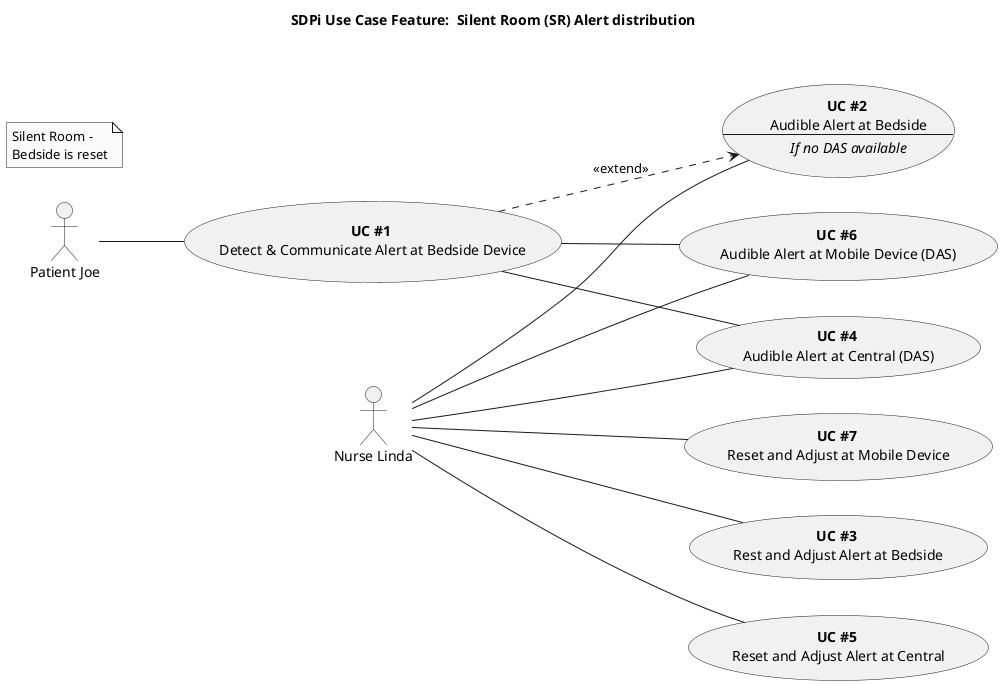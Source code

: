 @startuml

skinparam Monochrome true
left to right direction

title SDPi Use Case Feature:  Silent Room (SR) Alert distribution \n \n

actor :Nurse Linda: as sdpi_actor_nurse_linda
actor :Patient Joe: as sdpi_actor_patient_joe

note "Silent Room -\nBedside is reset" as sdpi_note_1

usecase sdpi_uc_1 as "**UC #1** \nDetect & Communicate Alert at Bedside Device"

usecase sdpi_uc_2 as "**UC #2** \nAudible Alert at Bedside 
--
//If no DAS available//"

usecase sdpi_uc_3 as "**UC #3** \nRest and Adjust Alert at Bedside"
usecase sdpi_uc_4 as "**UC #4** \nAudible Alert at Central (DAS)" 
usecase sdpi_uc_5 as "**UC #5** \nReset and Adjust Alert at Central" 
usecase sdpi_uc_6 as "**UC #6** \nAudible Alert at Mobile Device (DAS)" 
usecase sdpi_uc_7 as "**UC #7** \nReset and Adjust at Mobile Device" 

sdpi_actor_patient_joe -- sdpi_uc_1

sdpi_actor_nurse_linda -- sdpi_uc_2

sdpi_uc_1 .> sdpi_uc_2 : <<extend>>
sdpi_uc_1 -- sdpi_uc_4
sdpi_uc_1 -- sdpi_uc_6

sdpi_actor_nurse_linda -- sdpi_uc_3
sdpi_actor_nurse_linda -- sdpi_uc_4
sdpi_actor_nurse_linda -- sdpi_uc_5
sdpi_actor_nurse_linda -- sdpi_uc_6
sdpi_actor_nurse_linda -- sdpi_uc_7

'NOTE:  The newpage directive resets the scope of what precedes ... !!!
newpage


skinparam Monochrome true
left to right direction

title SDPi Use Case Feature:  Silent ICU (SI) Alert distribution \n \n

actor :Nurse Linda: as sdpi_actor_nurse_linda
actor :Patient Joe: as sdpi_actor_patient_joe

note "Silent ICU -\nCS may not audible" as sdpi_note_1

usecase sdpi_uc_1 as "**UC #1** \nDetect & Communicate Alert at Bedside Device"

usecase sdpi_uc_2 as "**UC #2** \nAudible Alert at Bedside 
--
//If no DAS available//"

usecase sdpi_uc_3 as "**UC #3** \nRest and Adjust Alert at Bedside"
usecase sdpi_uc_4 as "**UC #4** \nAudible Alert at Central (DAS)" 
usecase sdpi_uc_5 as "**UC #5** \nReset and Adjust Alert at Central" 
usecase sdpi_uc_6 as "**UC #6** \nAudible Alert at Mobile Device (DAS)" 
usecase sdpi_uc_7 as "**UC #7** \nReset and Adjust at Mobile Device" 

sdpi_uc_1 .> sdpi_uc_2 : <<extend>>
sdpi_uc_1 .> sdpi_uc_4 : <<extend>>
sdpi_uc_1 -- sdpi_uc_6

sdpi_actor_patient_joe -- sdpi_uc_1
sdpi_actor_nurse_linda -- sdpi_uc_2
sdpi_actor_nurse_linda -- sdpi_uc_3
sdpi_actor_nurse_linda -- sdpi_uc_4
sdpi_actor_nurse_linda -- sdpi_uc_5
sdpi_actor_nurse_linda -- sdpi_uc_6
sdpi_actor_nurse_linda -- sdpi_uc_7

@enduml
